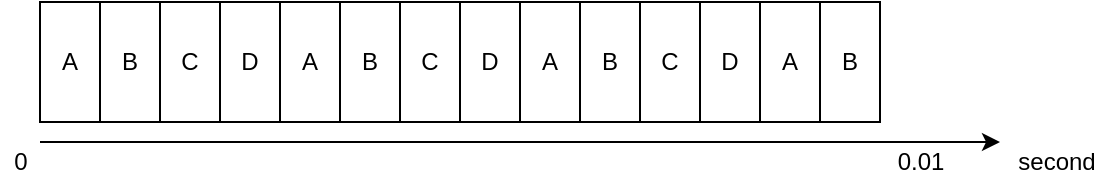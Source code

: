 <mxfile version="12.4.3" type="device" pages="1"><diagram id="g39beqCTft2UW3xeSyhi" name="Page-1"><mxGraphModel dx="866" dy="490" grid="1" gridSize="10" guides="1" tooltips="1" connect="1" arrows="1" fold="1" page="1" pageScale="1" pageWidth="850" pageHeight="1100" math="0" shadow="0"><root><mxCell id="0"/><mxCell id="1" parent="0"/><mxCell id="wzxEsjn4AanOA8bXmtOT-2" value="A" style="rounded=0;whiteSpace=wrap;html=1;" vertex="1" parent="1"><mxGeometry x="200" y="210" width="30" height="60" as="geometry"/></mxCell><mxCell id="wzxEsjn4AanOA8bXmtOT-3" value="B" style="rounded=0;whiteSpace=wrap;html=1;" vertex="1" parent="1"><mxGeometry x="230" y="210" width="30" height="60" as="geometry"/></mxCell><mxCell id="wzxEsjn4AanOA8bXmtOT-4" value="C" style="rounded=0;whiteSpace=wrap;html=1;" vertex="1" parent="1"><mxGeometry x="260" y="210" width="30" height="60" as="geometry"/></mxCell><mxCell id="wzxEsjn4AanOA8bXmtOT-5" value="D" style="rounded=0;whiteSpace=wrap;html=1;" vertex="1" parent="1"><mxGeometry x="290" y="210" width="30" height="60" as="geometry"/></mxCell><mxCell id="wzxEsjn4AanOA8bXmtOT-6" value="A" style="rounded=0;whiteSpace=wrap;html=1;" vertex="1" parent="1"><mxGeometry x="320" y="210" width="30" height="60" as="geometry"/></mxCell><mxCell id="wzxEsjn4AanOA8bXmtOT-7" value="B" style="rounded=0;whiteSpace=wrap;html=1;" vertex="1" parent="1"><mxGeometry x="350" y="210" width="30" height="60" as="geometry"/></mxCell><mxCell id="wzxEsjn4AanOA8bXmtOT-8" value="C" style="rounded=0;whiteSpace=wrap;html=1;" vertex="1" parent="1"><mxGeometry x="380" y="210" width="30" height="60" as="geometry"/></mxCell><mxCell id="wzxEsjn4AanOA8bXmtOT-9" value="D" style="rounded=0;whiteSpace=wrap;html=1;" vertex="1" parent="1"><mxGeometry x="410" y="210" width="30" height="60" as="geometry"/></mxCell><mxCell id="wzxEsjn4AanOA8bXmtOT-11" value="A" style="rounded=0;whiteSpace=wrap;html=1;" vertex="1" parent="1"><mxGeometry x="440" y="210" width="30" height="60" as="geometry"/></mxCell><mxCell id="wzxEsjn4AanOA8bXmtOT-12" value="" style="endArrow=classic;html=1;" edge="1" parent="1" source="wzxEsjn4AanOA8bXmtOT-9" target="wzxEsjn4AanOA8bXmtOT-11"><mxGeometry width="50" height="50" relative="1" as="geometry"><mxPoint x="440" y="240" as="sourcePoint"/><mxPoint x="640" y="240" as="targetPoint"/></mxGeometry></mxCell><mxCell id="wzxEsjn4AanOA8bXmtOT-13" value="B" style="rounded=0;whiteSpace=wrap;html=1;" vertex="1" parent="1"><mxGeometry x="470" y="210" width="30" height="60" as="geometry"/></mxCell><mxCell id="wzxEsjn4AanOA8bXmtOT-14" value="C" style="rounded=0;whiteSpace=wrap;html=1;" vertex="1" parent="1"><mxGeometry x="500" y="210" width="30" height="60" as="geometry"/></mxCell><mxCell id="wzxEsjn4AanOA8bXmtOT-15" value="D" style="rounded=0;whiteSpace=wrap;html=1;" vertex="1" parent="1"><mxGeometry x="530" y="210" width="30" height="60" as="geometry"/></mxCell><mxCell id="wzxEsjn4AanOA8bXmtOT-16" value="A" style="rounded=0;whiteSpace=wrap;html=1;" vertex="1" parent="1"><mxGeometry x="560" y="210" width="30" height="60" as="geometry"/></mxCell><mxCell id="wzxEsjn4AanOA8bXmtOT-17" value="B" style="rounded=0;whiteSpace=wrap;html=1;" vertex="1" parent="1"><mxGeometry x="590" y="210" width="30" height="60" as="geometry"/></mxCell><mxCell id="wzxEsjn4AanOA8bXmtOT-22" value="" style="endArrow=classic;html=1;" edge="1" parent="1"><mxGeometry width="50" height="50" relative="1" as="geometry"><mxPoint x="200" y="280" as="sourcePoint"/><mxPoint x="680" y="280" as="targetPoint"/></mxGeometry></mxCell><mxCell id="wzxEsjn4AanOA8bXmtOT-23" value="0" style="text;html=1;align=center;verticalAlign=middle;resizable=0;points=[];;autosize=1;" vertex="1" parent="1"><mxGeometry x="180" y="280" width="20" height="20" as="geometry"/></mxCell><mxCell id="wzxEsjn4AanOA8bXmtOT-24" value="0.01" style="text;html=1;align=center;verticalAlign=middle;resizable=0;points=[];;autosize=1;" vertex="1" parent="1"><mxGeometry x="620" y="280" width="40" height="20" as="geometry"/></mxCell><mxCell id="wzxEsjn4AanOA8bXmtOT-25" value="second" style="text;html=1;align=center;verticalAlign=middle;resizable=0;points=[];;autosize=1;" vertex="1" parent="1"><mxGeometry x="683" y="280" width="50" height="20" as="geometry"/></mxCell></root></mxGraphModel></diagram></mxfile>